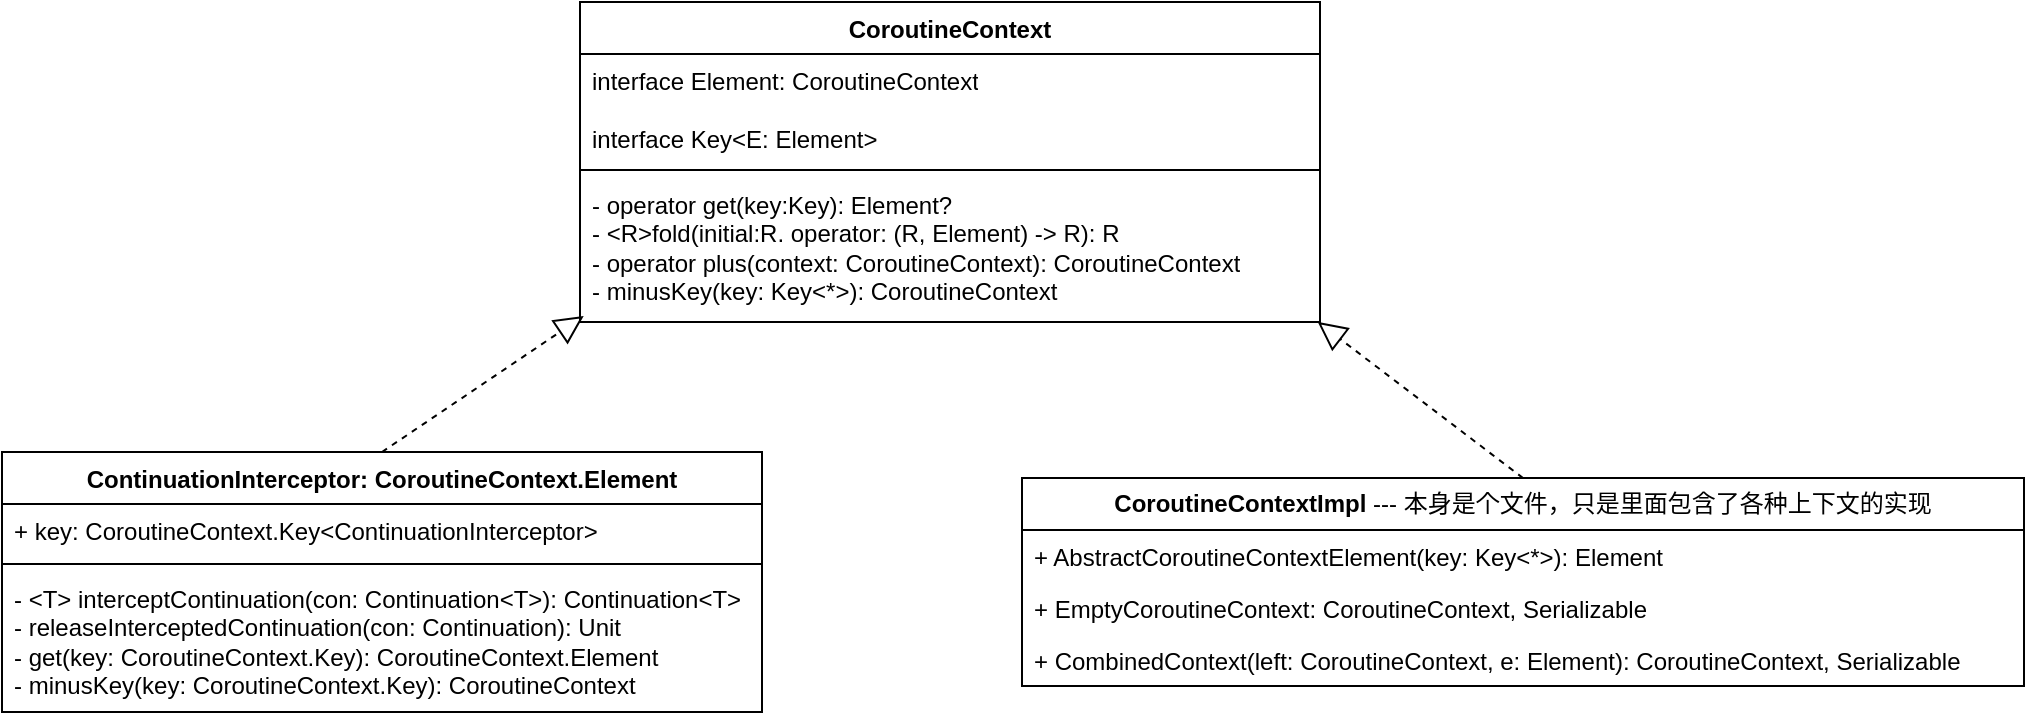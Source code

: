 <mxfile version="26.0.2">
  <diagram name="第 1 页" id="r-rNKYdTGbdnn9lgRy3b">
    <mxGraphModel dx="2261" dy="746" grid="1" gridSize="10" guides="1" tooltips="1" connect="1" arrows="1" fold="1" page="1" pageScale="1" pageWidth="827" pageHeight="1169" math="0" shadow="0">
      <root>
        <mxCell id="0" />
        <mxCell id="1" parent="0" />
        <mxCell id="mPp_LB5w3A7SI8n7N1a8-6" value="CoroutineContext" style="swimlane;fontStyle=1;align=center;verticalAlign=top;childLayout=stackLayout;horizontal=1;startSize=26;horizontalStack=0;resizeParent=1;resizeParentMax=0;resizeLast=0;collapsible=1;marginBottom=0;whiteSpace=wrap;html=1;" vertex="1" parent="1">
          <mxGeometry x="229" y="80" width="370" height="160" as="geometry" />
        </mxCell>
        <mxCell id="mPp_LB5w3A7SI8n7N1a8-7" value="interface Element: CoroutineContext&lt;div&gt;&lt;br&gt;&lt;div&gt;interface Key&amp;lt;E: Element&amp;gt;&lt;/div&gt;&lt;/div&gt;" style="text;strokeColor=none;fillColor=none;align=left;verticalAlign=top;spacingLeft=4;spacingRight=4;overflow=hidden;rotatable=0;points=[[0,0.5],[1,0.5]];portConstraint=eastwest;whiteSpace=wrap;html=1;" vertex="1" parent="mPp_LB5w3A7SI8n7N1a8-6">
          <mxGeometry y="26" width="370" height="54" as="geometry" />
        </mxCell>
        <mxCell id="mPp_LB5w3A7SI8n7N1a8-8" value="" style="line;strokeWidth=1;fillColor=none;align=left;verticalAlign=middle;spacingTop=-1;spacingLeft=3;spacingRight=3;rotatable=0;labelPosition=right;points=[];portConstraint=eastwest;strokeColor=inherit;" vertex="1" parent="mPp_LB5w3A7SI8n7N1a8-6">
          <mxGeometry y="80" width="370" height="8" as="geometry" />
        </mxCell>
        <mxCell id="mPp_LB5w3A7SI8n7N1a8-9" value="- operator get(key:Key): Element?&lt;div&gt;- &amp;lt;R&amp;gt;fold(initial:R. operator: (R, Element) -&amp;gt; R): R&lt;/div&gt;&lt;div&gt;- operator plus(context: CoroutineContext): CoroutineContext&lt;/div&gt;&lt;div&gt;- minusKey(key: Key&amp;lt;*&amp;gt;): CoroutineContext&lt;/div&gt;" style="text;strokeColor=none;fillColor=none;align=left;verticalAlign=top;spacingLeft=4;spacingRight=4;overflow=hidden;rotatable=0;points=[[0,0.5],[1,0.5]];portConstraint=eastwest;whiteSpace=wrap;html=1;" vertex="1" parent="mPp_LB5w3A7SI8n7N1a8-6">
          <mxGeometry y="88" width="370" height="72" as="geometry" />
        </mxCell>
        <mxCell id="mPp_LB5w3A7SI8n7N1a8-10" value="&lt;b&gt;CoroutineContextImpl &lt;/b&gt;--- 本身是个文件，只是里面包含了各种上下文的实现" style="swimlane;fontStyle=0;childLayout=stackLayout;horizontal=1;startSize=26;fillColor=none;horizontalStack=0;resizeParent=1;resizeParentMax=0;resizeLast=0;collapsible=1;marginBottom=0;whiteSpace=wrap;html=1;" vertex="1" parent="1">
          <mxGeometry x="450" y="318" width="501" height="104" as="geometry" />
        </mxCell>
        <mxCell id="mPp_LB5w3A7SI8n7N1a8-11" value="+ AbstractCoroutineContextElement(key: Key&amp;lt;*&amp;gt;): Element" style="text;strokeColor=none;fillColor=none;align=left;verticalAlign=top;spacingLeft=4;spacingRight=4;overflow=hidden;rotatable=0;points=[[0,0.5],[1,0.5]];portConstraint=eastwest;whiteSpace=wrap;html=1;" vertex="1" parent="mPp_LB5w3A7SI8n7N1a8-10">
          <mxGeometry y="26" width="501" height="26" as="geometry" />
        </mxCell>
        <mxCell id="mPp_LB5w3A7SI8n7N1a8-12" value="+ EmptyCoroutineContext: CoroutineContext, Serializable" style="text;strokeColor=none;fillColor=none;align=left;verticalAlign=top;spacingLeft=4;spacingRight=4;overflow=hidden;rotatable=0;points=[[0,0.5],[1,0.5]];portConstraint=eastwest;whiteSpace=wrap;html=1;" vertex="1" parent="mPp_LB5w3A7SI8n7N1a8-10">
          <mxGeometry y="52" width="501" height="26" as="geometry" />
        </mxCell>
        <mxCell id="mPp_LB5w3A7SI8n7N1a8-13" value="+ CombinedContext(left: CoroutineContext, e: Element): CoroutineContext, Serializable" style="text;strokeColor=none;fillColor=none;align=left;verticalAlign=top;spacingLeft=4;spacingRight=4;overflow=hidden;rotatable=0;points=[[0,0.5],[1,0.5]];portConstraint=eastwest;whiteSpace=wrap;html=1;" vertex="1" parent="mPp_LB5w3A7SI8n7N1a8-10">
          <mxGeometry y="78" width="501" height="26" as="geometry" />
        </mxCell>
        <mxCell id="mPp_LB5w3A7SI8n7N1a8-14" value="" style="endArrow=block;dashed=1;endFill=0;endSize=12;html=1;rounded=0;entryX=0.997;entryY=1;entryDx=0;entryDy=0;entryPerimeter=0;exitX=0.5;exitY=0;exitDx=0;exitDy=0;" edge="1" parent="1" source="mPp_LB5w3A7SI8n7N1a8-10" target="mPp_LB5w3A7SI8n7N1a8-9">
          <mxGeometry width="160" relative="1" as="geometry">
            <mxPoint x="220" y="320" as="sourcePoint" />
            <mxPoint x="380" y="320" as="targetPoint" />
          </mxGeometry>
        </mxCell>
        <mxCell id="mPp_LB5w3A7SI8n7N1a8-15" value="ContinuationInterceptor: CoroutineContext.Element" style="swimlane;fontStyle=1;align=center;verticalAlign=top;childLayout=stackLayout;horizontal=1;startSize=26;horizontalStack=0;resizeParent=1;resizeParentMax=0;resizeLast=0;collapsible=1;marginBottom=0;whiteSpace=wrap;html=1;" vertex="1" parent="1">
          <mxGeometry x="-60" y="305" width="380" height="130" as="geometry" />
        </mxCell>
        <mxCell id="mPp_LB5w3A7SI8n7N1a8-16" value="+ key: CoroutineContext.Key&amp;lt;ContinuationInterceptor&amp;gt;" style="text;strokeColor=none;fillColor=none;align=left;verticalAlign=top;spacingLeft=4;spacingRight=4;overflow=hidden;rotatable=0;points=[[0,0.5],[1,0.5]];portConstraint=eastwest;whiteSpace=wrap;html=1;" vertex="1" parent="mPp_LB5w3A7SI8n7N1a8-15">
          <mxGeometry y="26" width="380" height="26" as="geometry" />
        </mxCell>
        <mxCell id="mPp_LB5w3A7SI8n7N1a8-17" value="" style="line;strokeWidth=1;fillColor=none;align=left;verticalAlign=middle;spacingTop=-1;spacingLeft=3;spacingRight=3;rotatable=0;labelPosition=right;points=[];portConstraint=eastwest;strokeColor=inherit;" vertex="1" parent="mPp_LB5w3A7SI8n7N1a8-15">
          <mxGeometry y="52" width="380" height="8" as="geometry" />
        </mxCell>
        <mxCell id="mPp_LB5w3A7SI8n7N1a8-18" value="- &amp;lt;T&amp;gt; interceptContinuation(con: Continuation&amp;lt;T&amp;gt;): Continuation&amp;lt;T&amp;gt;&lt;div&gt;- releaseInterceptedContinuation(con: Continuation): Unit&lt;/div&gt;&lt;div&gt;- get(key: CoroutineContext.Key): CoroutineContext.Element&lt;/div&gt;&lt;div&gt;- minusKey(key: CoroutineContext.Key): CoroutineContext&lt;/div&gt;" style="text;strokeColor=none;fillColor=none;align=left;verticalAlign=top;spacingLeft=4;spacingRight=4;overflow=hidden;rotatable=0;points=[[0,0.5],[1,0.5]];portConstraint=eastwest;whiteSpace=wrap;html=1;" vertex="1" parent="mPp_LB5w3A7SI8n7N1a8-15">
          <mxGeometry y="60" width="380" height="70" as="geometry" />
        </mxCell>
        <mxCell id="mPp_LB5w3A7SI8n7N1a8-19" value="" style="endArrow=block;dashed=1;endFill=0;endSize=12;html=1;rounded=0;entryX=0.005;entryY=0.958;entryDx=0;entryDy=0;entryPerimeter=0;exitX=0.5;exitY=0;exitDx=0;exitDy=0;" edge="1" parent="1" source="mPp_LB5w3A7SI8n7N1a8-15" target="mPp_LB5w3A7SI8n7N1a8-9">
          <mxGeometry width="160" relative="1" as="geometry">
            <mxPoint x="589" y="348" as="sourcePoint" />
            <mxPoint x="300" y="270" as="targetPoint" />
          </mxGeometry>
        </mxCell>
      </root>
    </mxGraphModel>
  </diagram>
</mxfile>
